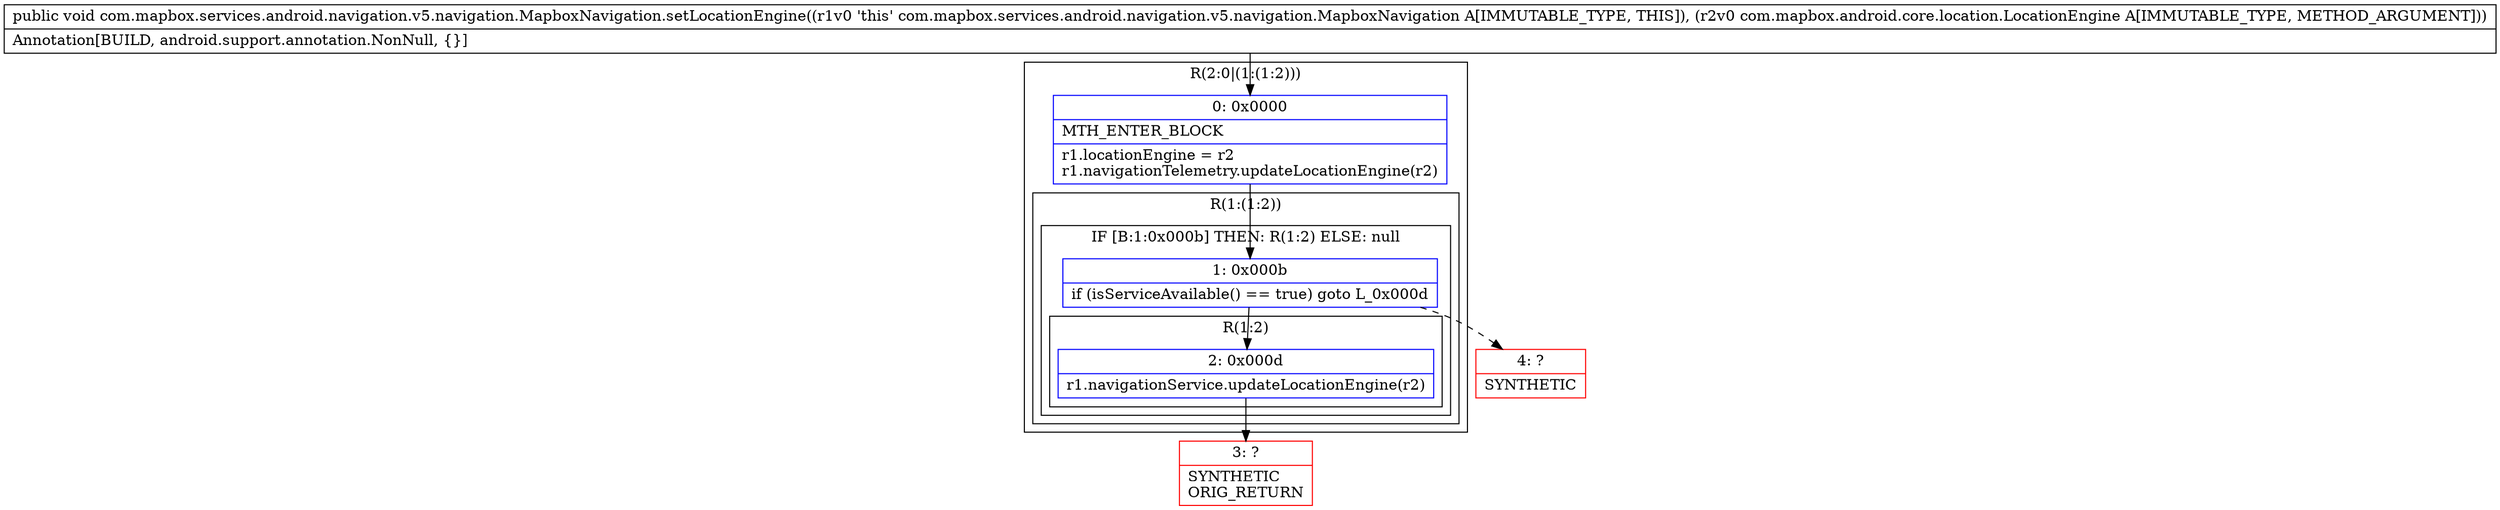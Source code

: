 digraph "CFG forcom.mapbox.services.android.navigation.v5.navigation.MapboxNavigation.setLocationEngine(Lcom\/mapbox\/android\/core\/location\/LocationEngine;)V" {
subgraph cluster_Region_1735366008 {
label = "R(2:0|(1:(1:2)))";
node [shape=record,color=blue];
Node_0 [shape=record,label="{0\:\ 0x0000|MTH_ENTER_BLOCK\l|r1.locationEngine = r2\lr1.navigationTelemetry.updateLocationEngine(r2)\l}"];
subgraph cluster_Region_603732034 {
label = "R(1:(1:2))";
node [shape=record,color=blue];
subgraph cluster_IfRegion_835337530 {
label = "IF [B:1:0x000b] THEN: R(1:2) ELSE: null";
node [shape=record,color=blue];
Node_1 [shape=record,label="{1\:\ 0x000b|if (isServiceAvailable() == true) goto L_0x000d\l}"];
subgraph cluster_Region_1213496154 {
label = "R(1:2)";
node [shape=record,color=blue];
Node_2 [shape=record,label="{2\:\ 0x000d|r1.navigationService.updateLocationEngine(r2)\l}"];
}
}
}
}
Node_3 [shape=record,color=red,label="{3\:\ ?|SYNTHETIC\lORIG_RETURN\l}"];
Node_4 [shape=record,color=red,label="{4\:\ ?|SYNTHETIC\l}"];
MethodNode[shape=record,label="{public void com.mapbox.services.android.navigation.v5.navigation.MapboxNavigation.setLocationEngine((r1v0 'this' com.mapbox.services.android.navigation.v5.navigation.MapboxNavigation A[IMMUTABLE_TYPE, THIS]), (r2v0 com.mapbox.android.core.location.LocationEngine A[IMMUTABLE_TYPE, METHOD_ARGUMENT]))  | Annotation[BUILD, android.support.annotation.NonNull, \{\}]\l}"];
MethodNode -> Node_0;
Node_0 -> Node_1;
Node_1 -> Node_2;
Node_1 -> Node_4[style=dashed];
Node_2 -> Node_3;
}

